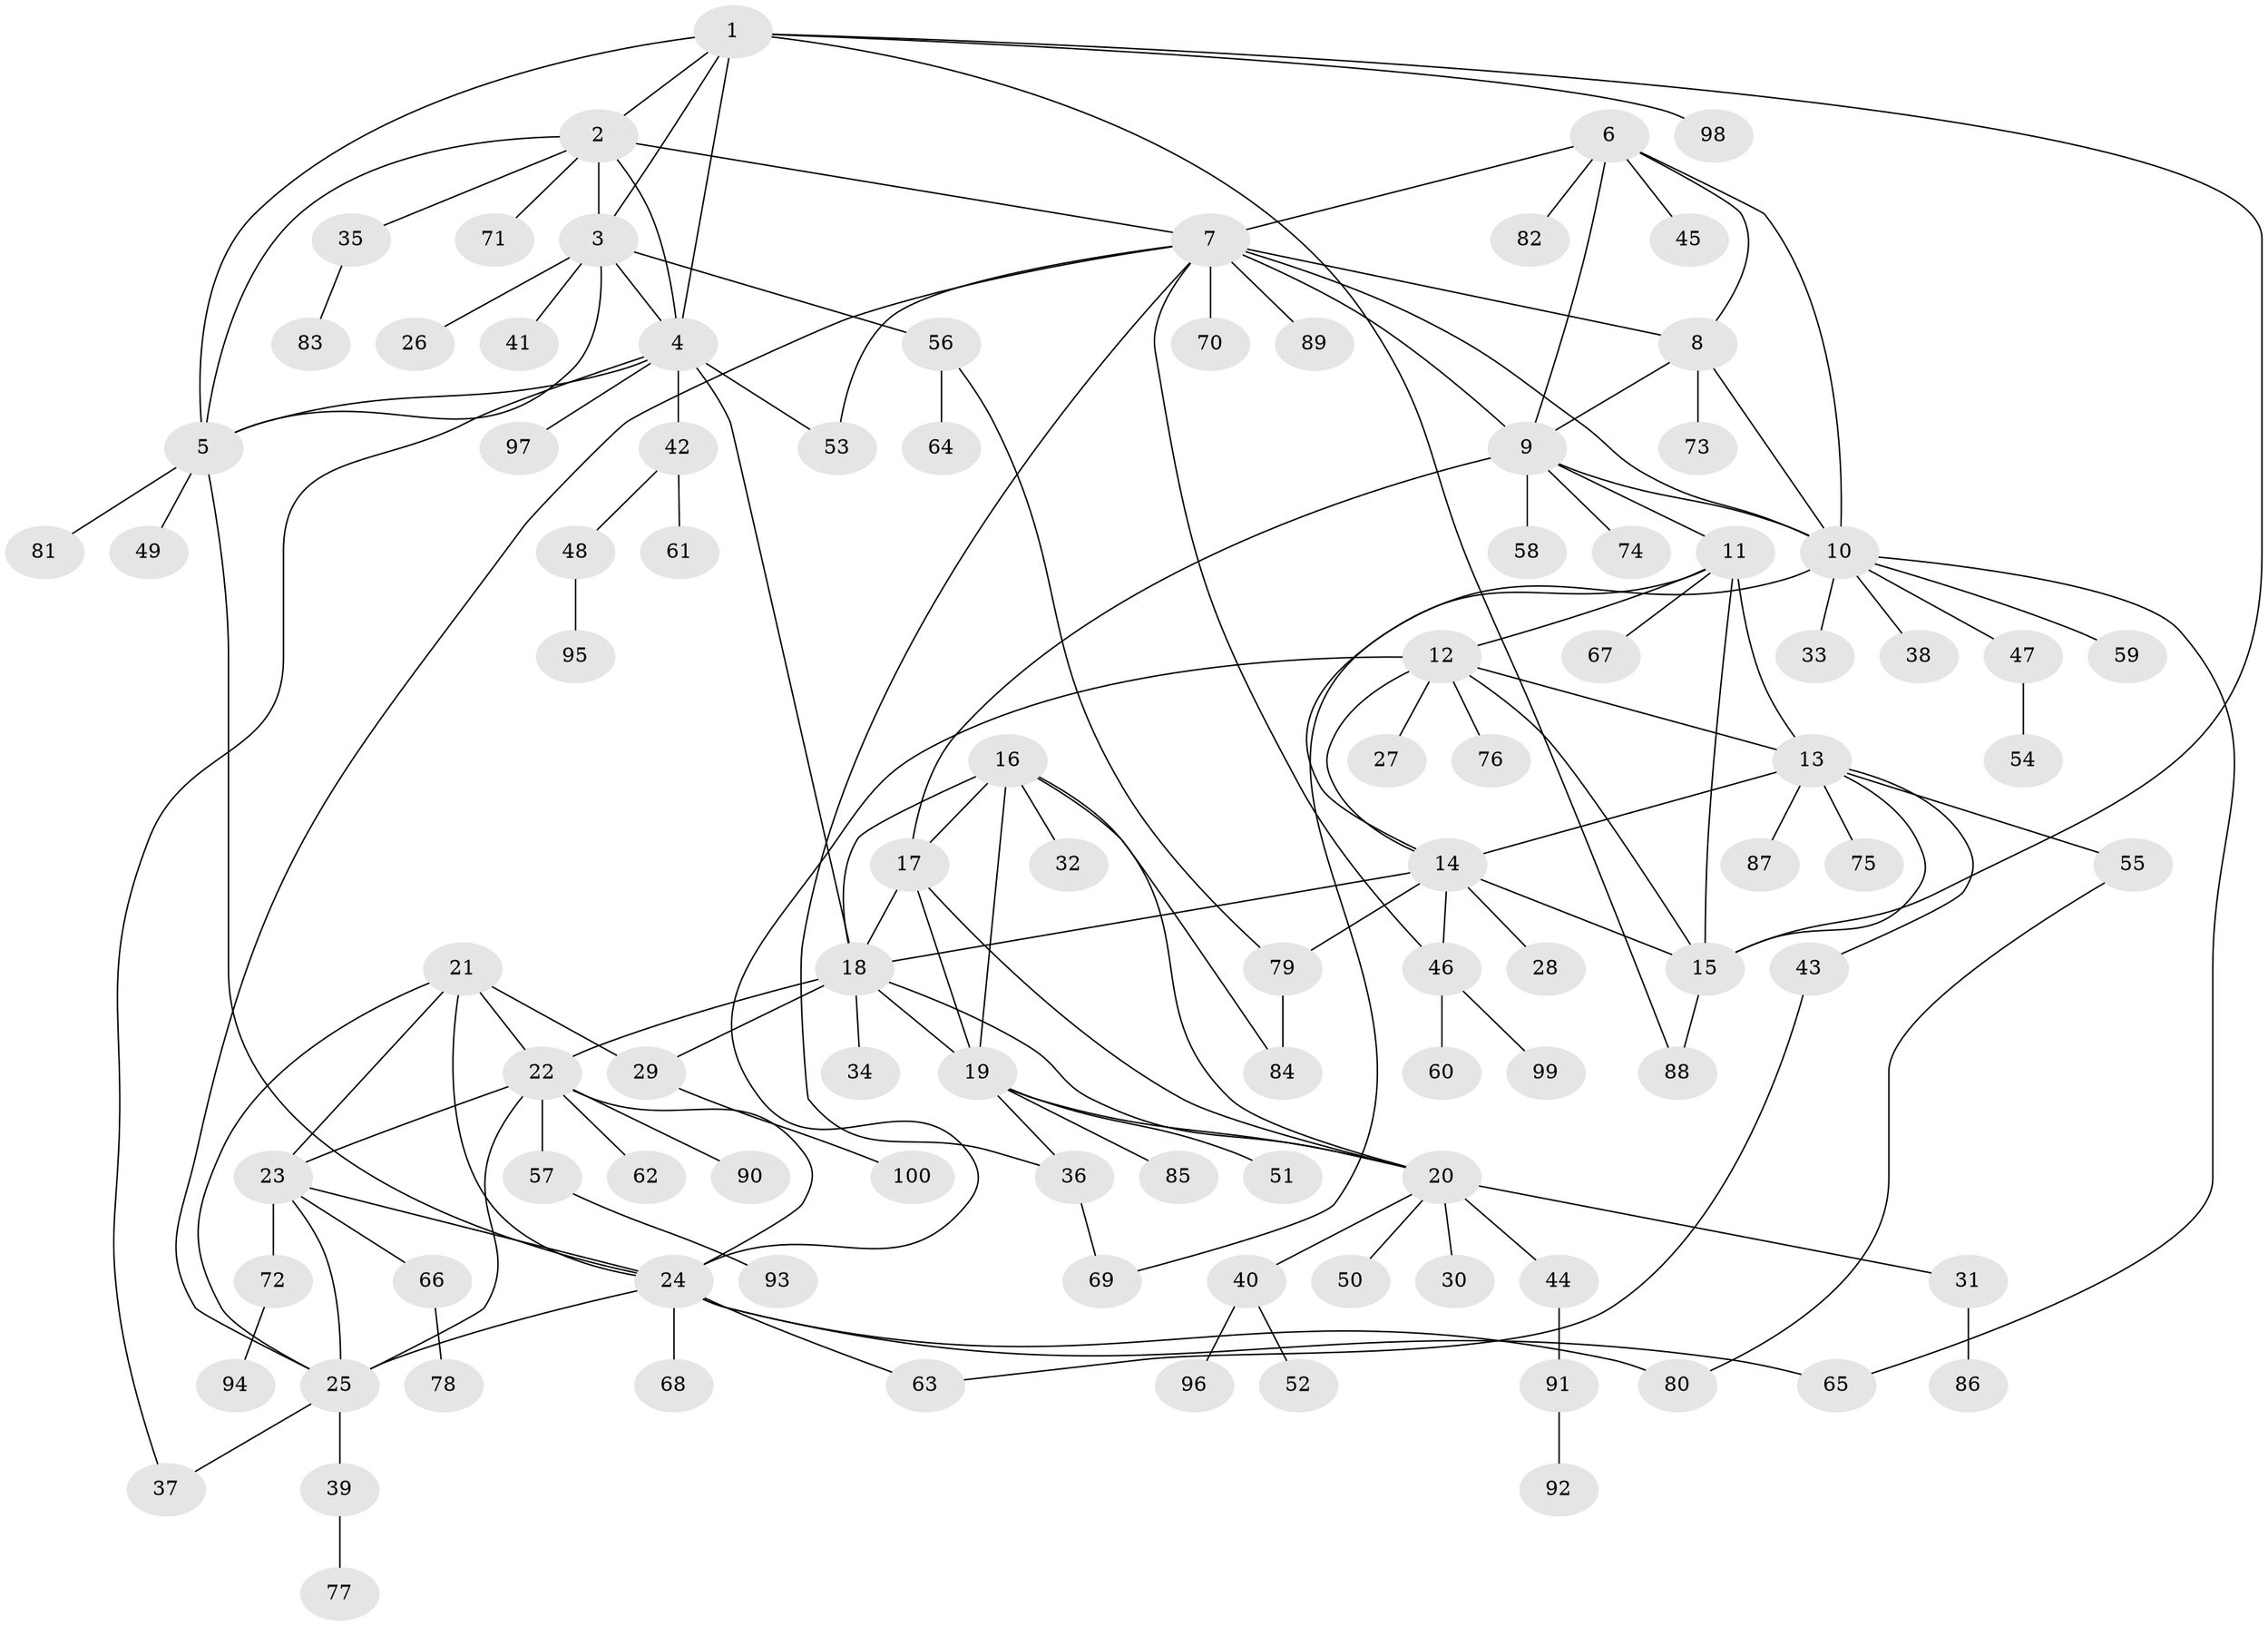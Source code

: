 // Generated by graph-tools (version 1.1) at 2025/55/03/09/25 04:55:19]
// undirected, 100 vertices, 147 edges
graph export_dot {
graph [start="1"]
  node [color=gray90,style=filled];
  1;
  2;
  3;
  4;
  5;
  6;
  7;
  8;
  9;
  10;
  11;
  12;
  13;
  14;
  15;
  16;
  17;
  18;
  19;
  20;
  21;
  22;
  23;
  24;
  25;
  26;
  27;
  28;
  29;
  30;
  31;
  32;
  33;
  34;
  35;
  36;
  37;
  38;
  39;
  40;
  41;
  42;
  43;
  44;
  45;
  46;
  47;
  48;
  49;
  50;
  51;
  52;
  53;
  54;
  55;
  56;
  57;
  58;
  59;
  60;
  61;
  62;
  63;
  64;
  65;
  66;
  67;
  68;
  69;
  70;
  71;
  72;
  73;
  74;
  75;
  76;
  77;
  78;
  79;
  80;
  81;
  82;
  83;
  84;
  85;
  86;
  87;
  88;
  89;
  90;
  91;
  92;
  93;
  94;
  95;
  96;
  97;
  98;
  99;
  100;
  1 -- 2;
  1 -- 3;
  1 -- 4;
  1 -- 5;
  1 -- 15;
  1 -- 88;
  1 -- 98;
  2 -- 3;
  2 -- 4;
  2 -- 5;
  2 -- 7;
  2 -- 35;
  2 -- 71;
  3 -- 4;
  3 -- 5;
  3 -- 26;
  3 -- 41;
  3 -- 56;
  4 -- 5;
  4 -- 18;
  4 -- 37;
  4 -- 42;
  4 -- 53;
  4 -- 97;
  5 -- 24;
  5 -- 49;
  5 -- 81;
  6 -- 7;
  6 -- 8;
  6 -- 9;
  6 -- 10;
  6 -- 45;
  6 -- 82;
  7 -- 8;
  7 -- 9;
  7 -- 10;
  7 -- 25;
  7 -- 36;
  7 -- 46;
  7 -- 53;
  7 -- 70;
  7 -- 89;
  8 -- 9;
  8 -- 10;
  8 -- 73;
  9 -- 10;
  9 -- 11;
  9 -- 17;
  9 -- 58;
  9 -- 74;
  10 -- 33;
  10 -- 38;
  10 -- 47;
  10 -- 59;
  10 -- 65;
  10 -- 69;
  11 -- 12;
  11 -- 13;
  11 -- 14;
  11 -- 15;
  11 -- 67;
  12 -- 13;
  12 -- 14;
  12 -- 15;
  12 -- 24;
  12 -- 27;
  12 -- 76;
  13 -- 14;
  13 -- 15;
  13 -- 43;
  13 -- 55;
  13 -- 75;
  13 -- 87;
  14 -- 15;
  14 -- 18;
  14 -- 28;
  14 -- 46;
  14 -- 79;
  15 -- 88;
  16 -- 17;
  16 -- 18;
  16 -- 19;
  16 -- 20;
  16 -- 32;
  16 -- 84;
  17 -- 18;
  17 -- 19;
  17 -- 20;
  18 -- 19;
  18 -- 20;
  18 -- 22;
  18 -- 29;
  18 -- 34;
  19 -- 20;
  19 -- 36;
  19 -- 51;
  19 -- 85;
  20 -- 30;
  20 -- 31;
  20 -- 40;
  20 -- 44;
  20 -- 50;
  21 -- 22;
  21 -- 23;
  21 -- 24;
  21 -- 25;
  21 -- 29;
  22 -- 23;
  22 -- 24;
  22 -- 25;
  22 -- 57;
  22 -- 62;
  22 -- 90;
  23 -- 24;
  23 -- 25;
  23 -- 66;
  23 -- 72;
  24 -- 25;
  24 -- 63;
  24 -- 65;
  24 -- 68;
  24 -- 80;
  25 -- 37;
  25 -- 39;
  29 -- 100;
  31 -- 86;
  35 -- 83;
  36 -- 69;
  39 -- 77;
  40 -- 52;
  40 -- 96;
  42 -- 48;
  42 -- 61;
  43 -- 63;
  44 -- 91;
  46 -- 60;
  46 -- 99;
  47 -- 54;
  48 -- 95;
  55 -- 80;
  56 -- 64;
  56 -- 79;
  57 -- 93;
  66 -- 78;
  72 -- 94;
  79 -- 84;
  91 -- 92;
}
